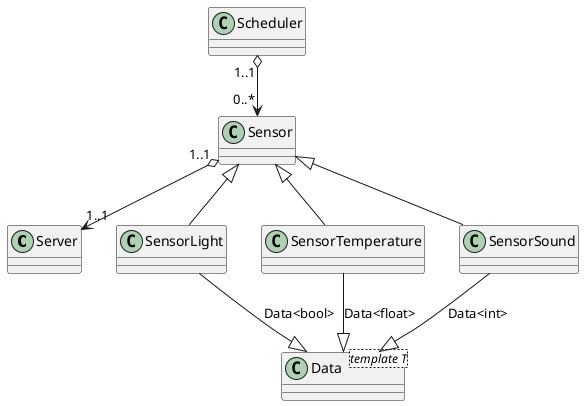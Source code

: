@startuml

class Server{

}

class Scheduler{

}

Scheduler "1..1" o--> "0..*" Sensor

class Sensor{

}

Sensor "1..1" o--> "1..1" Server

class SensorLight{

}

class SensorTemperature{

}

class SensorSound{

}

Sensor <|-- SensorLight
Sensor <|-- SensorTemperature
Sensor <|-- SensorSound

class Data<template T>{

}

SensorLight --|> Data: Data<bool>
SensorTemperature --|> Data: Data<float>
SensorSound --|> Data: Data<int>

@enduml